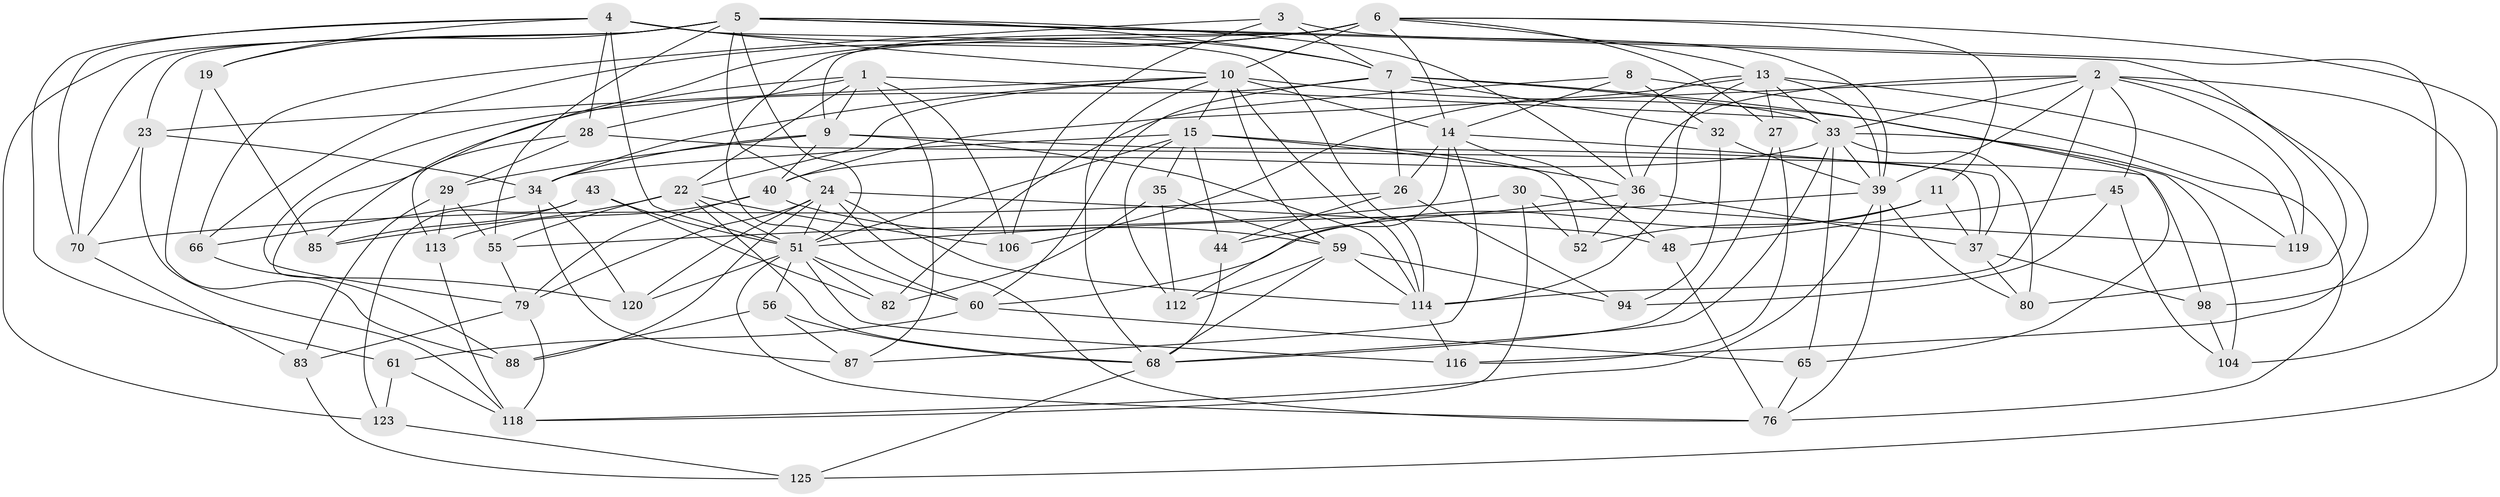 // original degree distribution, {4: 1.0}
// Generated by graph-tools (version 1.1) at 2025/16/03/09/25 04:16:39]
// undirected, 67 vertices, 191 edges
graph export_dot {
graph [start="1"]
  node [color=gray90,style=filled];
  1 [super="+38"];
  2 [super="+49"];
  3;
  4 [super="+25+12"];
  5 [super="+102+126+31"];
  6 [super="+18"];
  7 [super="+54+47"];
  8;
  9 [super="+103+21"];
  10 [super="+17+20"];
  11;
  13 [super="+16+127"];
  14 [super="+101+58"];
  15 [super="+132+108"];
  19;
  22 [super="+105+67"];
  23 [super="+41"];
  24 [super="+90+97"];
  26 [super="+69"];
  27;
  28 [super="+42"];
  29 [super="+73"];
  30;
  32;
  33 [super="+75+122+62"];
  34 [super="+121+50"];
  35;
  36 [super="+71+92"];
  37 [super="+96"];
  39 [super="+84+129+63"];
  40 [super="+64"];
  43;
  44;
  45;
  48;
  51 [super="+95+53"];
  52;
  55 [super="+109"];
  56;
  59 [super="+81+74"];
  60 [super="+86"];
  61;
  65;
  66;
  68 [super="+72+124"];
  70 [super="+107"];
  76 [super="+91"];
  79 [super="+115"];
  80;
  82;
  83;
  85;
  87;
  88;
  94;
  98;
  104;
  106;
  112;
  113;
  114 [super="+130"];
  116;
  118 [super="+128"];
  119;
  120;
  123;
  125;
  1 -- 28 [weight=2];
  1 -- 106;
  1 -- 33;
  1 -- 87;
  1 -- 120;
  1 -- 9;
  1 -- 22;
  2 -- 36;
  2 -- 119;
  2 -- 33;
  2 -- 39 [weight=2];
  2 -- 40;
  2 -- 104;
  2 -- 45;
  2 -- 114;
  2 -- 116;
  3 -- 66;
  3 -- 106;
  3 -- 7;
  3 -- 39;
  4 -- 70 [weight=2];
  4 -- 114;
  4 -- 61;
  4 -- 10;
  4 -- 51 [weight=2];
  4 -- 19;
  4 -- 28;
  4 -- 7;
  5 -- 19;
  5 -- 24;
  5 -- 80;
  5 -- 98;
  5 -- 123;
  5 -- 70;
  5 -- 36 [weight=2];
  5 -- 55;
  5 -- 51;
  5 -- 7;
  5 -- 23;
  6 -- 11;
  6 -- 9;
  6 -- 13;
  6 -- 66;
  6 -- 14;
  6 -- 85;
  6 -- 27;
  6 -- 60;
  6 -- 125;
  6 -- 10;
  7 -- 26 [weight=2];
  7 -- 79;
  7 -- 33;
  7 -- 32;
  7 -- 65;
  7 -- 60;
  8 -- 82;
  8 -- 32;
  8 -- 14;
  8 -- 76;
  9 -- 37;
  9 -- 40;
  9 -- 114;
  9 -- 34;
  9 -- 29 [weight=2];
  10 -- 22;
  10 -- 104;
  10 -- 14;
  10 -- 15;
  10 -- 114;
  10 -- 59 [weight=2];
  10 -- 68;
  10 -- 34;
  10 -- 23;
  11 -- 37;
  11 -- 52;
  11 -- 60;
  13 -- 119;
  13 -- 106;
  13 -- 27;
  13 -- 36;
  13 -- 33;
  13 -- 114;
  13 -- 39;
  14 -- 87;
  14 -- 112;
  14 -- 37;
  14 -- 48;
  14 -- 26;
  15 -- 52;
  15 -- 112;
  15 -- 35;
  15 -- 44;
  15 -- 34;
  15 -- 51;
  15 -- 36;
  19 -- 85;
  19 -- 88;
  22 -- 85;
  22 -- 55 [weight=2];
  22 -- 106;
  22 -- 51;
  22 -- 68;
  23 -- 70;
  23 -- 34 [weight=2];
  23 -- 118;
  24 -- 88;
  24 -- 51;
  24 -- 76;
  24 -- 48;
  24 -- 120;
  24 -- 79;
  24 -- 114;
  26 -- 94;
  26 -- 44;
  26 -- 70;
  27 -- 116;
  27 -- 68;
  28 -- 29;
  28 -- 98;
  28 -- 113;
  29 -- 113;
  29 -- 83;
  29 -- 55;
  30 -- 119;
  30 -- 52;
  30 -- 118;
  30 -- 55;
  32 -- 94;
  32 -- 39;
  33 -- 65;
  33 -- 68;
  33 -- 119;
  33 -- 40;
  33 -- 80;
  33 -- 39;
  34 -- 120;
  34 -- 66;
  34 -- 87;
  35 -- 112;
  35 -- 82;
  35 -- 59;
  36 -- 37;
  36 -- 44;
  36 -- 52;
  37 -- 80;
  37 -- 98;
  39 -- 118;
  39 -- 51;
  39 -- 76;
  39 -- 80;
  40 -- 113;
  40 -- 79;
  40 -- 59;
  43 -- 123;
  43 -- 85;
  43 -- 82;
  43 -- 51;
  44 -- 68;
  45 -- 104;
  45 -- 48;
  45 -- 94;
  48 -- 76;
  51 -- 120;
  51 -- 116;
  51 -- 82;
  51 -- 76;
  51 -- 56;
  51 -- 60;
  55 -- 79;
  56 -- 88;
  56 -- 87;
  56 -- 68;
  59 -- 94;
  59 -- 112;
  59 -- 114;
  59 -- 68;
  60 -- 65;
  60 -- 61;
  61 -- 123;
  61 -- 118;
  65 -- 76;
  66 -- 88;
  68 -- 125;
  70 -- 83;
  79 -- 118;
  79 -- 83;
  83 -- 125;
  98 -- 104;
  113 -- 118;
  114 -- 116;
  123 -- 125;
}
